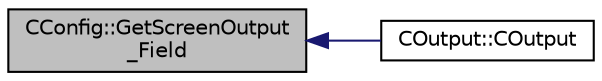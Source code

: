 digraph "CConfig::GetScreenOutput_Field"
{
  edge [fontname="Helvetica",fontsize="10",labelfontname="Helvetica",labelfontsize="10"];
  node [fontname="Helvetica",fontsize="10",shape=record];
  rankdir="LR";
  Node11476 [label="CConfig::GetScreenOutput\l_Field",height=0.2,width=0.4,color="black", fillcolor="grey75", style="filled", fontcolor="black"];
  Node11476 -> Node11477 [dir="back",color="midnightblue",fontsize="10",style="solid",fontname="Helvetica"];
  Node11477 [label="COutput::COutput",height=0.2,width=0.4,color="black", fillcolor="white", style="filled",URL="$class_c_output.html#afde3302dfdb18e8a1c50e3cab2e668ba",tooltip="Constructor of the class. "];
}
